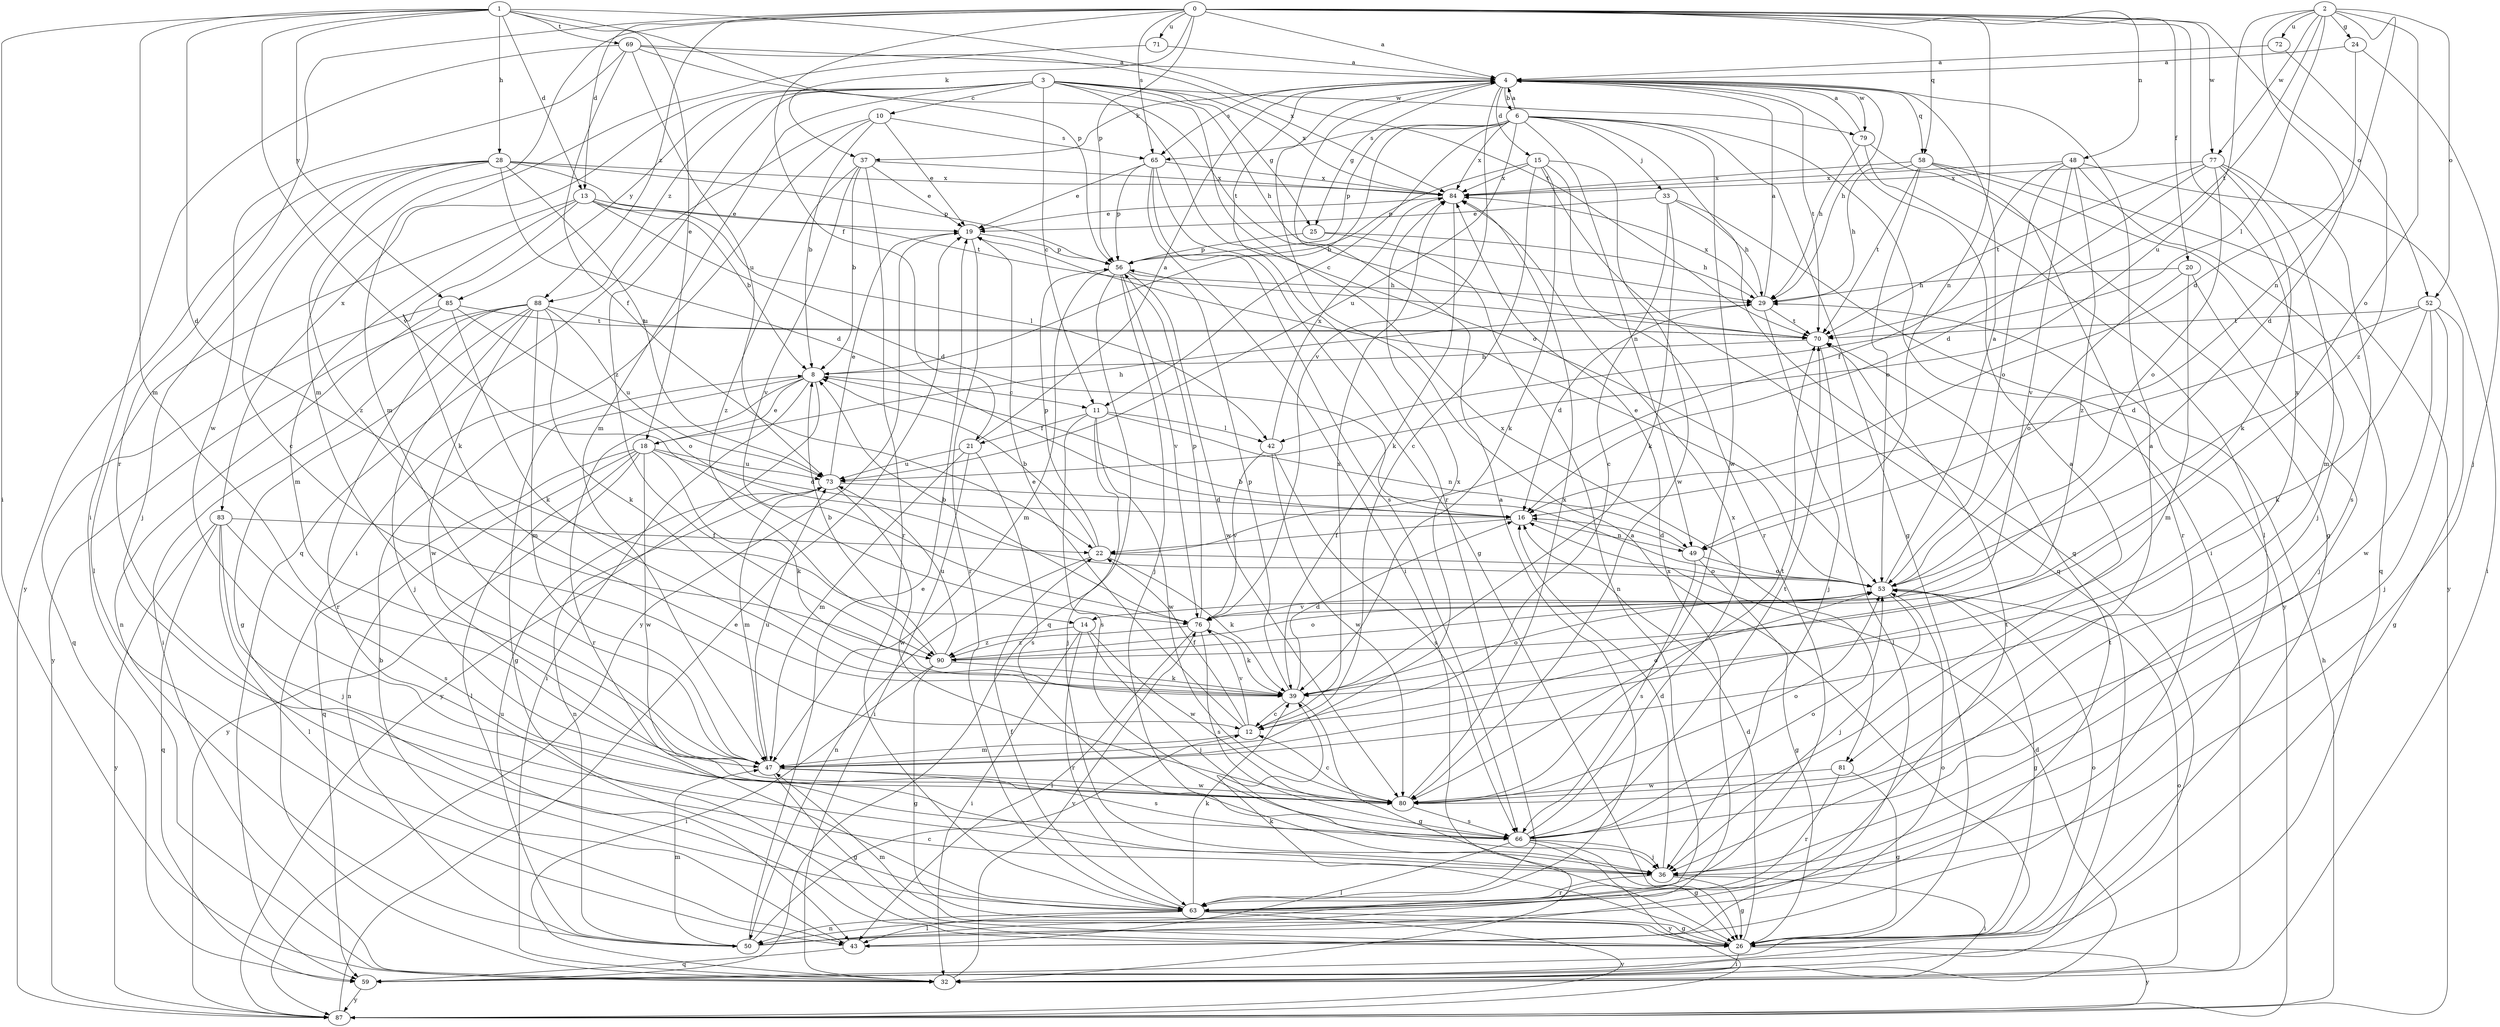 strict digraph  {
0;
1;
2;
3;
4;
6;
8;
10;
11;
12;
13;
14;
15;
16;
18;
19;
20;
21;
22;
24;
25;
26;
28;
29;
32;
33;
36;
37;
39;
42;
43;
47;
48;
49;
50;
52;
53;
56;
58;
59;
63;
65;
66;
69;
70;
71;
72;
73;
76;
77;
79;
80;
81;
83;
84;
85;
87;
88;
90;
0 -> 4  [label=a];
0 -> 13  [label=d];
0 -> 20  [label=f];
0 -> 21  [label=f];
0 -> 37  [label=k];
0 -> 47  [label=m];
0 -> 48  [label=n];
0 -> 49  [label=n];
0 -> 52  [label=o];
0 -> 56  [label=p];
0 -> 58  [label=q];
0 -> 63  [label=r];
0 -> 65  [label=s];
0 -> 71  [label=u];
0 -> 77  [label=w];
0 -> 81  [label=x];
0 -> 88  [label=z];
1 -> 13  [label=d];
1 -> 14  [label=d];
1 -> 18  [label=e];
1 -> 28  [label=h];
1 -> 32  [label=i];
1 -> 47  [label=m];
1 -> 56  [label=p];
1 -> 69  [label=t];
1 -> 70  [label=t];
1 -> 76  [label=v];
1 -> 85  [label=y];
2 -> 14  [label=d];
2 -> 24  [label=g];
2 -> 42  [label=l];
2 -> 49  [label=n];
2 -> 52  [label=o];
2 -> 53  [label=o];
2 -> 70  [label=t];
2 -> 72  [label=u];
2 -> 73  [label=u];
2 -> 77  [label=w];
3 -> 10  [label=c];
3 -> 11  [label=c];
3 -> 25  [label=g];
3 -> 29  [label=h];
3 -> 47  [label=m];
3 -> 53  [label=o];
3 -> 79  [label=w];
3 -> 81  [label=x];
3 -> 83  [label=x];
3 -> 84  [label=x];
3 -> 85  [label=y];
3 -> 88  [label=z];
3 -> 90  [label=z];
4 -> 6  [label=b];
4 -> 15  [label=d];
4 -> 25  [label=g];
4 -> 29  [label=h];
4 -> 37  [label=k];
4 -> 58  [label=q];
4 -> 63  [label=r];
4 -> 65  [label=s];
4 -> 70  [label=t];
4 -> 76  [label=v];
4 -> 79  [label=w];
6 -> 4  [label=a];
6 -> 8  [label=b];
6 -> 11  [label=c];
6 -> 26  [label=g];
6 -> 32  [label=i];
6 -> 33  [label=j];
6 -> 49  [label=n];
6 -> 56  [label=p];
6 -> 59  [label=q];
6 -> 65  [label=s];
6 -> 73  [label=u];
6 -> 80  [label=w];
6 -> 84  [label=x];
8 -> 11  [label=c];
8 -> 18  [label=e];
8 -> 26  [label=g];
8 -> 32  [label=i];
8 -> 63  [label=r];
8 -> 87  [label=y];
10 -> 8  [label=b];
10 -> 19  [label=e];
10 -> 32  [label=i];
10 -> 59  [label=q];
10 -> 65  [label=s];
11 -> 21  [label=f];
11 -> 36  [label=j];
11 -> 42  [label=l];
11 -> 49  [label=n];
11 -> 66  [label=s];
11 -> 80  [label=w];
12 -> 19  [label=e];
12 -> 22  [label=f];
12 -> 47  [label=m];
12 -> 53  [label=o];
12 -> 76  [label=v];
12 -> 84  [label=x];
13 -> 8  [label=b];
13 -> 16  [label=d];
13 -> 19  [label=e];
13 -> 39  [label=k];
13 -> 42  [label=l];
13 -> 43  [label=l];
13 -> 47  [label=m];
14 -> 32  [label=i];
14 -> 36  [label=j];
14 -> 63  [label=r];
14 -> 80  [label=w];
14 -> 90  [label=z];
15 -> 12  [label=c];
15 -> 39  [label=k];
15 -> 56  [label=p];
15 -> 59  [label=q];
15 -> 63  [label=r];
15 -> 80  [label=w];
15 -> 84  [label=x];
16 -> 22  [label=f];
16 -> 49  [label=n];
18 -> 16  [label=d];
18 -> 29  [label=h];
18 -> 39  [label=k];
18 -> 43  [label=l];
18 -> 50  [label=n];
18 -> 59  [label=q];
18 -> 73  [label=u];
18 -> 80  [label=w];
18 -> 87  [label=y];
19 -> 56  [label=p];
19 -> 63  [label=r];
19 -> 87  [label=y];
20 -> 29  [label=h];
20 -> 36  [label=j];
20 -> 47  [label=m];
20 -> 53  [label=o];
21 -> 4  [label=a];
21 -> 32  [label=i];
21 -> 47  [label=m];
21 -> 66  [label=s];
21 -> 73  [label=u];
22 -> 8  [label=b];
22 -> 39  [label=k];
22 -> 50  [label=n];
22 -> 53  [label=o];
22 -> 56  [label=p];
24 -> 4  [label=a];
24 -> 16  [label=d];
24 -> 36  [label=j];
25 -> 29  [label=h];
25 -> 50  [label=n];
25 -> 56  [label=p];
26 -> 16  [label=d];
26 -> 32  [label=i];
26 -> 39  [label=k];
26 -> 47  [label=m];
26 -> 53  [label=o];
26 -> 87  [label=y];
28 -> 12  [label=c];
28 -> 16  [label=d];
28 -> 36  [label=j];
28 -> 56  [label=p];
28 -> 70  [label=t];
28 -> 73  [label=u];
28 -> 84  [label=x];
28 -> 87  [label=y];
28 -> 90  [label=z];
29 -> 4  [label=a];
29 -> 16  [label=d];
29 -> 36  [label=j];
29 -> 70  [label=t];
29 -> 84  [label=x];
32 -> 16  [label=d];
32 -> 53  [label=o];
32 -> 76  [label=v];
33 -> 12  [label=c];
33 -> 19  [label=e];
33 -> 29  [label=h];
33 -> 39  [label=k];
33 -> 87  [label=y];
36 -> 16  [label=d];
36 -> 26  [label=g];
36 -> 32  [label=i];
36 -> 63  [label=r];
37 -> 8  [label=b];
37 -> 19  [label=e];
37 -> 63  [label=r];
37 -> 76  [label=v];
37 -> 84  [label=x];
37 -> 90  [label=z];
39 -> 12  [label=c];
39 -> 16  [label=d];
39 -> 26  [label=g];
39 -> 53  [label=o];
39 -> 56  [label=p];
42 -> 66  [label=s];
42 -> 76  [label=v];
42 -> 80  [label=w];
42 -> 84  [label=x];
43 -> 8  [label=b];
43 -> 59  [label=q];
47 -> 26  [label=g];
47 -> 66  [label=s];
47 -> 73  [label=u];
47 -> 80  [label=w];
47 -> 84  [label=x];
48 -> 22  [label=f];
48 -> 32  [label=i];
48 -> 53  [label=o];
48 -> 59  [label=q];
48 -> 76  [label=v];
48 -> 84  [label=x];
48 -> 90  [label=z];
49 -> 16  [label=d];
49 -> 26  [label=g];
49 -> 53  [label=o];
49 -> 66  [label=s];
50 -> 12  [label=c];
50 -> 19  [label=e];
50 -> 47  [label=m];
50 -> 53  [label=o];
50 -> 70  [label=t];
50 -> 73  [label=u];
50 -> 84  [label=x];
52 -> 16  [label=d];
52 -> 26  [label=g];
52 -> 36  [label=j];
52 -> 39  [label=k];
52 -> 70  [label=t];
52 -> 80  [label=w];
53 -> 4  [label=a];
53 -> 8  [label=b];
53 -> 19  [label=e];
53 -> 26  [label=g];
53 -> 36  [label=j];
53 -> 76  [label=v];
56 -> 29  [label=h];
56 -> 36  [label=j];
56 -> 47  [label=m];
56 -> 59  [label=q];
56 -> 76  [label=v];
56 -> 80  [label=w];
58 -> 29  [label=h];
58 -> 36  [label=j];
58 -> 53  [label=o];
58 -> 63  [label=r];
58 -> 70  [label=t];
58 -> 84  [label=x];
58 -> 87  [label=y];
59 -> 4  [label=a];
59 -> 87  [label=y];
63 -> 4  [label=a];
63 -> 22  [label=f];
63 -> 26  [label=g];
63 -> 39  [label=k];
63 -> 43  [label=l];
63 -> 50  [label=n];
63 -> 70  [label=t];
63 -> 87  [label=y];
65 -> 19  [label=e];
65 -> 26  [label=g];
65 -> 32  [label=i];
65 -> 56  [label=p];
65 -> 66  [label=s];
65 -> 84  [label=x];
66 -> 4  [label=a];
66 -> 26  [label=g];
66 -> 36  [label=j];
66 -> 43  [label=l];
66 -> 53  [label=o];
66 -> 70  [label=t];
66 -> 84  [label=x];
66 -> 87  [label=y];
69 -> 4  [label=a];
69 -> 22  [label=f];
69 -> 32  [label=i];
69 -> 70  [label=t];
69 -> 73  [label=u];
69 -> 80  [label=w];
69 -> 84  [label=x];
70 -> 8  [label=b];
70 -> 43  [label=l];
71 -> 4  [label=a];
71 -> 47  [label=m];
72 -> 4  [label=a];
72 -> 90  [label=z];
73 -> 16  [label=d];
73 -> 19  [label=e];
73 -> 47  [label=m];
73 -> 50  [label=n];
73 -> 80  [label=w];
76 -> 8  [label=b];
76 -> 39  [label=k];
76 -> 43  [label=l];
76 -> 56  [label=p];
76 -> 66  [label=s];
76 -> 90  [label=z];
77 -> 16  [label=d];
77 -> 39  [label=k];
77 -> 47  [label=m];
77 -> 53  [label=o];
77 -> 66  [label=s];
77 -> 70  [label=t];
77 -> 84  [label=x];
79 -> 4  [label=a];
79 -> 26  [label=g];
79 -> 29  [label=h];
79 -> 43  [label=l];
80 -> 4  [label=a];
80 -> 12  [label=c];
80 -> 53  [label=o];
80 -> 66  [label=s];
80 -> 70  [label=t];
80 -> 84  [label=x];
81 -> 26  [label=g];
81 -> 63  [label=r];
81 -> 80  [label=w];
83 -> 22  [label=f];
83 -> 36  [label=j];
83 -> 43  [label=l];
83 -> 59  [label=q];
83 -> 66  [label=s];
83 -> 87  [label=y];
84 -> 19  [label=e];
84 -> 39  [label=k];
85 -> 39  [label=k];
85 -> 50  [label=n];
85 -> 53  [label=o];
85 -> 59  [label=q];
85 -> 70  [label=t];
87 -> 19  [label=e];
87 -> 29  [label=h];
88 -> 26  [label=g];
88 -> 32  [label=i];
88 -> 36  [label=j];
88 -> 39  [label=k];
88 -> 47  [label=m];
88 -> 63  [label=r];
88 -> 70  [label=t];
88 -> 73  [label=u];
88 -> 80  [label=w];
88 -> 87  [label=y];
90 -> 8  [label=b];
90 -> 26  [label=g];
90 -> 32  [label=i];
90 -> 39  [label=k];
90 -> 53  [label=o];
90 -> 73  [label=u];
}
